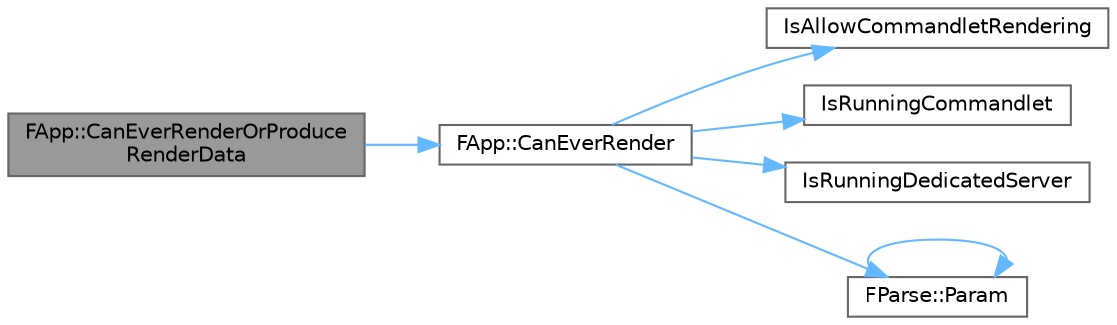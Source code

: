 digraph "FApp::CanEverRenderOrProduceRenderData"
{
 // INTERACTIVE_SVG=YES
 // LATEX_PDF_SIZE
  bgcolor="transparent";
  edge [fontname=Helvetica,fontsize=10,labelfontname=Helvetica,labelfontsize=10];
  node [fontname=Helvetica,fontsize=10,shape=box,height=0.2,width=0.4];
  rankdir="LR";
  Node1 [id="Node000001",label="FApp::CanEverRenderOrProduce\lRenderData",height=0.2,width=0.4,color="gray40", fillcolor="grey60", style="filled", fontcolor="black",tooltip="Checks whether this application can render anything or produce a derived data needed for rednering."];
  Node1 -> Node2 [id="edge1_Node000001_Node000002",color="steelblue1",style="solid",tooltip=" "];
  Node2 [id="Node000002",label="FApp::CanEverRender",height=0.2,width=0.4,color="grey40", fillcolor="white", style="filled",URL="$d9/d01/classFApp.html#a326c7bc89ea7b26d4e003dd460b6fabb",tooltip="Checks whether this application can render anything."];
  Node2 -> Node3 [id="edge2_Node000002_Node000003",color="steelblue1",style="solid",tooltip=" "];
  Node3 [id="Node000003",label="IsAllowCommandletRendering",height=0.2,width=0.4,color="grey40", fillcolor="white", style="filled",URL="$d5/d8c/CoreGlobals_8h.html#a605fcb0c14b762383d45874e441732bd",tooltip="Check to see if we should initialise RHI and set up scene for rendering even when running a commandle..."];
  Node2 -> Node4 [id="edge3_Node000002_Node000004",color="steelblue1",style="solid",tooltip=" "];
  Node4 [id="Node000004",label="IsRunningCommandlet",height=0.2,width=0.4,color="grey40", fillcolor="white", style="filled",URL="$d5/d8c/CoreGlobals_8h.html#a031b98deaa2950cedb7ee99a4e968fc2",tooltip="Check to see if this executable is running a commandlet (custom command-line processing code in an ed..."];
  Node2 -> Node5 [id="edge4_Node000002_Node000005",color="steelblue1",style="solid",tooltip=" "];
  Node5 [id="Node000005",label="IsRunningDedicatedServer",height=0.2,width=0.4,color="grey40", fillcolor="white", style="filled",URL="$d8/d97/CoreMisc_8h.html#a3ee85cf40144be11bf7291ef1dacbb18",tooltip="Check to see if this executable was launched as a dedicated server process and should not load client..."];
  Node2 -> Node6 [id="edge5_Node000002_Node000006",color="steelblue1",style="solid",tooltip=" "];
  Node6 [id="Node000006",label="FParse::Param",height=0.2,width=0.4,color="grey40", fillcolor="white", style="filled",URL="$d3/db4/structFParse.html#a0c441f5262efce3303b0cac83fac81a4",tooltip="Checks if a command-line parameter exists in the stream."];
  Node6 -> Node6 [id="edge6_Node000006_Node000006",color="steelblue1",style="solid",tooltip=" "];
}
